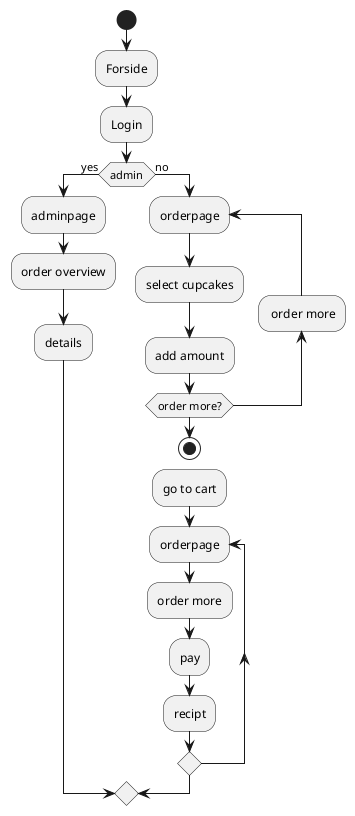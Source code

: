 @startuml
'https://plantuml.com/activity-diagram-beta

start
:Forside;
:Login;
if(admin) then (yes)
:adminpage;
:order overview;
:details;
else (no)
repeat :orderpage;
:select cupcakes;
:add amount;
backward: order more;
repeat while (order more?);
stop
:go to cart;
repeat :orderpage;
:order more;
:pay;
:recipt;

@enduml
